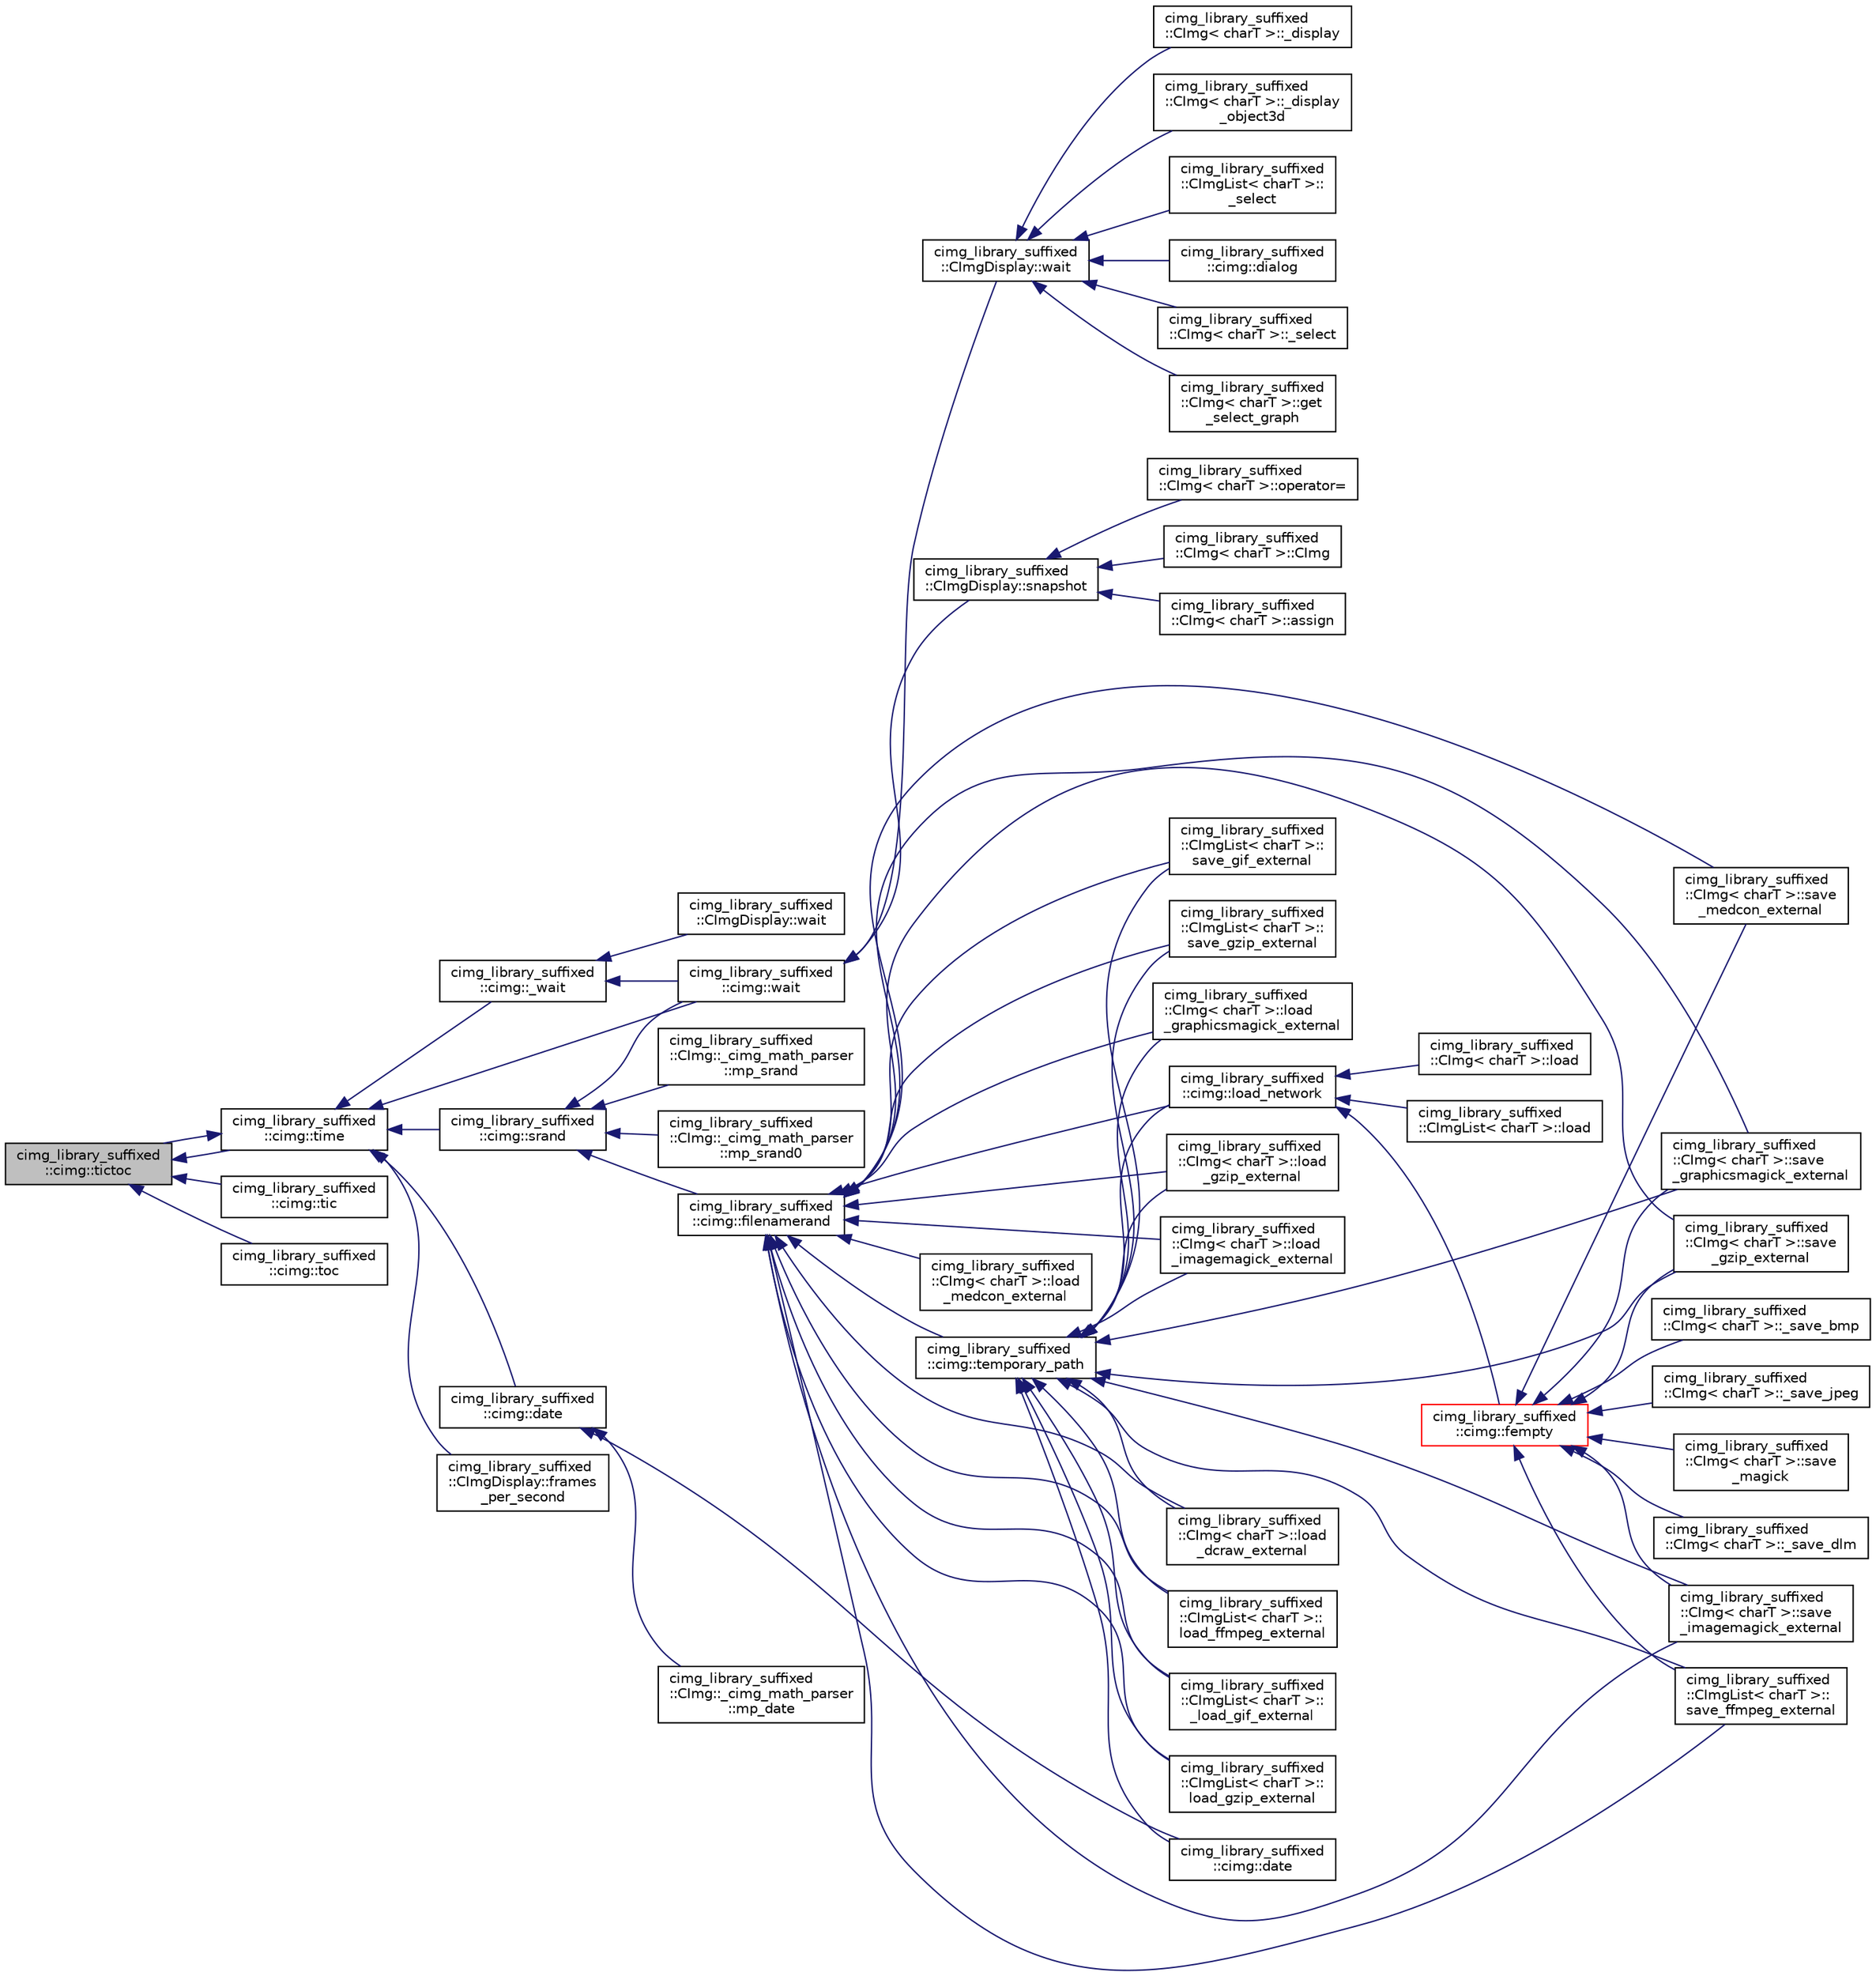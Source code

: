 digraph "cimg_library_suffixed::cimg::tictoc"
{
  edge [fontname="Helvetica",fontsize="10",labelfontname="Helvetica",labelfontsize="10"];
  node [fontname="Helvetica",fontsize="10",shape=record];
  rankdir="LR";
  Node4249 [label="cimg_library_suffixed\l::cimg::tictoc",height=0.2,width=0.4,color="black", fillcolor="grey75", style="filled", fontcolor="black"];
  Node4249 -> Node4250 [dir="back",color="midnightblue",fontsize="10",style="solid",fontname="Helvetica"];
  Node4250 [label="cimg_library_suffixed\l::cimg::time",height=0.2,width=0.4,color="black", fillcolor="white", style="filled",URL="$namespacecimg__library__suffixed_1_1cimg.html#a71a3c7b37befc7a4313dfcdd80271bce",tooltip="Return the value of a system timer, with a millisecond precision. "];
  Node4250 -> Node4251 [dir="back",color="midnightblue",fontsize="10",style="solid",fontname="Helvetica"];
  Node4251 [label="cimg_library_suffixed\l::cimg::_wait",height=0.2,width=0.4,color="black", fillcolor="white", style="filled",URL="$namespacecimg__library__suffixed_1_1cimg.html#a204c82b3ebad23bf1c996e216bbed9ad"];
  Node4251 -> Node4252 [dir="back",color="midnightblue",fontsize="10",style="solid",fontname="Helvetica"];
  Node4252 [label="cimg_library_suffixed\l::cimg::wait",height=0.2,width=0.4,color="black", fillcolor="white", style="filled",URL="$namespacecimg__library__suffixed_1_1cimg.html#a8431f8cf0989f40df3b6ac7d9dc90abd",tooltip="Wait for a given number of milliseconds since the last call to wait(). "];
  Node4252 -> Node4253 [dir="back",color="midnightblue",fontsize="10",style="solid",fontname="Helvetica"];
  Node4253 [label="cimg_library_suffixed\l::CImgDisplay::wait",height=0.2,width=0.4,color="black", fillcolor="white", style="filled",URL="$structcimg__library__suffixed_1_1_c_img_display.html#a6ba54ea916f502d782ccb787ce02ccbd",tooltip="Wait for any user event occuring on the current display. "];
  Node4253 -> Node4254 [dir="back",color="midnightblue",fontsize="10",style="solid",fontname="Helvetica"];
  Node4254 [label="cimg_library_suffixed\l::CImg\< charT \>::_select",height=0.2,width=0.4,color="black", fillcolor="white", style="filled",URL="$structcimg__library__suffixed_1_1_c_img.html#ad9b7141242d0b6e861a8014112ddb5b5"];
  Node4253 -> Node4255 [dir="back",color="midnightblue",fontsize="10",style="solid",fontname="Helvetica"];
  Node4255 [label="cimg_library_suffixed\l::CImg\< charT \>::get\l_select_graph",height=0.2,width=0.4,color="black", fillcolor="white", style="filled",URL="$structcimg__library__suffixed_1_1_c_img.html#a689f47424dc7c548ebfe53e431409199",tooltip="Select sub-graph in a graph. "];
  Node4253 -> Node4256 [dir="back",color="midnightblue",fontsize="10",style="solid",fontname="Helvetica"];
  Node4256 [label="cimg_library_suffixed\l::CImg\< charT \>::_display",height=0.2,width=0.4,color="black", fillcolor="white", style="filled",URL="$structcimg__library__suffixed_1_1_c_img.html#adf9d80c60e82b079056c31cb0fe61faf"];
  Node4253 -> Node4257 [dir="back",color="midnightblue",fontsize="10",style="solid",fontname="Helvetica"];
  Node4257 [label="cimg_library_suffixed\l::CImg\< charT \>::_display\l_object3d",height=0.2,width=0.4,color="black", fillcolor="white", style="filled",URL="$structcimg__library__suffixed_1_1_c_img.html#a8b40db5a9818c3f961a90840b271de6c"];
  Node4253 -> Node4258 [dir="back",color="midnightblue",fontsize="10",style="solid",fontname="Helvetica"];
  Node4258 [label="cimg_library_suffixed\l::CImgList\< charT \>::\l_select",height=0.2,width=0.4,color="black", fillcolor="white", style="filled",URL="$structcimg__library__suffixed_1_1_c_img_list.html#af8a6b01f20b2d459e5abe6b99836ea9a"];
  Node4253 -> Node4259 [dir="back",color="midnightblue",fontsize="10",style="solid",fontname="Helvetica"];
  Node4259 [label="cimg_library_suffixed\l::cimg::dialog",height=0.2,width=0.4,color="black", fillcolor="white", style="filled",URL="$namespacecimg__library__suffixed_1_1cimg.html#a11aed0e6b30d75bf50946ee78d1aed94",tooltip="Display a simple dialog box, and wait for the user&#39;s response. "];
  Node4252 -> Node4260 [dir="back",color="midnightblue",fontsize="10",style="solid",fontname="Helvetica"];
  Node4260 [label="cimg_library_suffixed\l::CImgDisplay::snapshot",height=0.2,width=0.4,color="black", fillcolor="white", style="filled",URL="$structcimg__library__suffixed_1_1_c_img_display.html#a914ee0515249db301dc66275861a6b3e",tooltip="Take a snapshot of the associated window content. "];
  Node4260 -> Node4261 [dir="back",color="midnightblue",fontsize="10",style="solid",fontname="Helvetica"];
  Node4261 [label="cimg_library_suffixed\l::CImg\< charT \>::CImg",height=0.2,width=0.4,color="black", fillcolor="white", style="filled",URL="$structcimg__library__suffixed_1_1_c_img.html#a015159d8cee61c2f2316c3e128470a71",tooltip="Construct image from a display window. "];
  Node4260 -> Node4262 [dir="back",color="midnightblue",fontsize="10",style="solid",fontname="Helvetica"];
  Node4262 [label="cimg_library_suffixed\l::CImg\< charT \>::assign",height=0.2,width=0.4,color="black", fillcolor="white", style="filled",URL="$structcimg__library__suffixed_1_1_c_img.html#a668fe887682e7cbb469409842bb98cd2",tooltip="Construct image from a display window . "];
  Node4260 -> Node4263 [dir="back",color="midnightblue",fontsize="10",style="solid",fontname="Helvetica"];
  Node4263 [label="cimg_library_suffixed\l::CImg\< charT \>::operator=",height=0.2,width=0.4,color="black", fillcolor="white", style="filled",URL="$structcimg__library__suffixed_1_1_c_img.html#a75e18966d8e02a9cee85642038e30a08",tooltip="Copy the content of a display window to the current image instance. "];
  Node4251 -> Node4264 [dir="back",color="midnightblue",fontsize="10",style="solid",fontname="Helvetica"];
  Node4264 [label="cimg_library_suffixed\l::CImgDisplay::wait",height=0.2,width=0.4,color="black", fillcolor="white", style="filled",URL="$structcimg__library__suffixed_1_1_c_img_display.html#a6a6bf6d5a43424d8e9728563dc79aa3f",tooltip="Wait for a given number of milliseconds since the last call to wait(). "];
  Node4250 -> Node4252 [dir="back",color="midnightblue",fontsize="10",style="solid",fontname="Helvetica"];
  Node4250 -> Node4265 [dir="back",color="midnightblue",fontsize="10",style="solid",fontname="Helvetica"];
  Node4265 [label="cimg_library_suffixed\l::cimg::srand",height=0.2,width=0.4,color="black", fillcolor="white", style="filled",URL="$namespacecimg__library__suffixed_1_1cimg.html#ab77520695d7b96687093353c613c410c"];
  Node4265 -> Node4252 [dir="back",color="midnightblue",fontsize="10",style="solid",fontname="Helvetica"];
  Node4265 -> Node4266 [dir="back",color="midnightblue",fontsize="10",style="solid",fontname="Helvetica"];
  Node4266 [label="cimg_library_suffixed\l::cimg::filenamerand",height=0.2,width=0.4,color="black", fillcolor="white", style="filled",URL="$namespacecimg__library__suffixed_1_1cimg.html#ae92216bbc140ed7afef601f72ba2bd81"];
  Node4266 -> Node4267 [dir="back",color="midnightblue",fontsize="10",style="solid",fontname="Helvetica"];
  Node4267 [label="cimg_library_suffixed\l::CImg\< charT \>::load\l_graphicsmagick_external",height=0.2,width=0.4,color="black", fillcolor="white", style="filled",URL="$structcimg__library__suffixed_1_1_c_img.html#a34578e61c66a0046835660bada43e3d6",tooltip="Load image using GraphicsMagick&#39;s external tool &#39;gm&#39;. "];
  Node4266 -> Node4268 [dir="back",color="midnightblue",fontsize="10",style="solid",fontname="Helvetica"];
  Node4268 [label="cimg_library_suffixed\l::CImg\< charT \>::load\l_gzip_external",height=0.2,width=0.4,color="black", fillcolor="white", style="filled",URL="$structcimg__library__suffixed_1_1_c_img.html#a1f1ef95d7faa4c2c7a72d3d347f30dad",tooltip="Load gzipped image file, using external tool &#39;gunzip&#39;. "];
  Node4266 -> Node4269 [dir="back",color="midnightblue",fontsize="10",style="solid",fontname="Helvetica"];
  Node4269 [label="cimg_library_suffixed\l::CImg\< charT \>::load\l_imagemagick_external",height=0.2,width=0.4,color="black", fillcolor="white", style="filled",URL="$structcimg__library__suffixed_1_1_c_img.html#a8278afa0b313d0f3465ef91dabdac549",tooltip="Load image using ImageMagick&#39;s external tool &#39;convert&#39;. "];
  Node4266 -> Node4270 [dir="back",color="midnightblue",fontsize="10",style="solid",fontname="Helvetica"];
  Node4270 [label="cimg_library_suffixed\l::CImg\< charT \>::load\l_medcon_external",height=0.2,width=0.4,color="black", fillcolor="white", style="filled",URL="$structcimg__library__suffixed_1_1_c_img.html#a8306218d5edf273c822113b799fd89cc",tooltip="Load image from a DICOM file, using XMedcon&#39;s external tool &#39;medcon&#39;. "];
  Node4266 -> Node4271 [dir="back",color="midnightblue",fontsize="10",style="solid",fontname="Helvetica"];
  Node4271 [label="cimg_library_suffixed\l::CImg\< charT \>::load\l_dcraw_external",height=0.2,width=0.4,color="black", fillcolor="white", style="filled",URL="$structcimg__library__suffixed_1_1_c_img.html#ae8ee2dbbc634767b37efabe0f0eb7104",tooltip="Load image from a RAW Color Camera file, using external tool &#39;dcraw&#39;. "];
  Node4266 -> Node4272 [dir="back",color="midnightblue",fontsize="10",style="solid",fontname="Helvetica"];
  Node4272 [label="cimg_library_suffixed\l::CImg\< charT \>::save\l_gzip_external",height=0.2,width=0.4,color="black", fillcolor="white", style="filled",URL="$structcimg__library__suffixed_1_1_c_img.html#a53983bb4f1ebe2a817b68029b8c04cb1",tooltip="Save image using gzip external binary. "];
  Node4266 -> Node4273 [dir="back",color="midnightblue",fontsize="10",style="solid",fontname="Helvetica"];
  Node4273 [label="cimg_library_suffixed\l::CImg\< charT \>::save\l_graphicsmagick_external",height=0.2,width=0.4,color="black", fillcolor="white", style="filled",URL="$structcimg__library__suffixed_1_1_c_img.html#a44f125968c20e8c7d833bf7d75c32db6",tooltip="Save image using GraphicsMagick&#39;s external binary. "];
  Node4266 -> Node4274 [dir="back",color="midnightblue",fontsize="10",style="solid",fontname="Helvetica"];
  Node4274 [label="cimg_library_suffixed\l::CImg\< charT \>::save\l_imagemagick_external",height=0.2,width=0.4,color="black", fillcolor="white", style="filled",URL="$structcimg__library__suffixed_1_1_c_img.html#afbf8db949f62c8bd3f2f73ba3d9c1420",tooltip="Save image using ImageMagick&#39;s external binary. "];
  Node4266 -> Node4275 [dir="back",color="midnightblue",fontsize="10",style="solid",fontname="Helvetica"];
  Node4275 [label="cimg_library_suffixed\l::CImg\< charT \>::save\l_medcon_external",height=0.2,width=0.4,color="black", fillcolor="white", style="filled",URL="$structcimg__library__suffixed_1_1_c_img.html#a30d02c3d77fc43c8b5845e92268cdab5",tooltip="Save image as a Dicom file. "];
  Node4266 -> Node4276 [dir="back",color="midnightblue",fontsize="10",style="solid",fontname="Helvetica"];
  Node4276 [label="cimg_library_suffixed\l::CImgList\< charT \>::\lload_ffmpeg_external",height=0.2,width=0.4,color="black", fillcolor="white", style="filled",URL="$structcimg__library__suffixed_1_1_c_img_list.html#aa1c97a6c05ba746d02440eec0ad2e602",tooltip="Load an image from a video file using the external tool &#39;ffmpeg&#39;. "];
  Node4266 -> Node4277 [dir="back",color="midnightblue",fontsize="10",style="solid",fontname="Helvetica"];
  Node4277 [label="cimg_library_suffixed\l::CImgList\< charT \>::\l_load_gif_external",height=0.2,width=0.4,color="black", fillcolor="white", style="filled",URL="$structcimg__library__suffixed_1_1_c_img_list.html#a666592ad2e1ecef3317d060696ebbfaa"];
  Node4266 -> Node4278 [dir="back",color="midnightblue",fontsize="10",style="solid",fontname="Helvetica"];
  Node4278 [label="cimg_library_suffixed\l::CImgList\< charT \>::\lload_gzip_external",height=0.2,width=0.4,color="black", fillcolor="white", style="filled",URL="$structcimg__library__suffixed_1_1_c_img_list.html#aae55e9a79bf2f7e08108dd200f63bf2c",tooltip="Load a gzipped list, using external tool &#39;gunzip&#39;. "];
  Node4266 -> Node4279 [dir="back",color="midnightblue",fontsize="10",style="solid",fontname="Helvetica"];
  Node4279 [label="cimg_library_suffixed\l::CImgList\< charT \>::\lsave_gif_external",height=0.2,width=0.4,color="black", fillcolor="white", style="filled",URL="$structcimg__library__suffixed_1_1_c_img_list.html#a759ef20b53f1e507973dc53fcc2c7bb2",tooltip="Save image sequence as a GIF animated file. "];
  Node4266 -> Node4280 [dir="back",color="midnightblue",fontsize="10",style="solid",fontname="Helvetica"];
  Node4280 [label="cimg_library_suffixed\l::CImgList\< charT \>::\lsave_gzip_external",height=0.2,width=0.4,color="black", fillcolor="white", style="filled",URL="$structcimg__library__suffixed_1_1_c_img_list.html#aad5afe8b913e276dd281255dd787b4ba",tooltip="Save list as a gzipped file, using external tool &#39;gzip&#39;. "];
  Node4266 -> Node4281 [dir="back",color="midnightblue",fontsize="10",style="solid",fontname="Helvetica"];
  Node4281 [label="cimg_library_suffixed\l::CImgList\< charT \>::\lsave_ffmpeg_external",height=0.2,width=0.4,color="black", fillcolor="white", style="filled",URL="$structcimg__library__suffixed_1_1_c_img_list.html#af09a45345581747984f4df0607418f2c",tooltip="Save image sequence, using the external tool &#39;ffmpeg&#39;. "];
  Node4266 -> Node4282 [dir="back",color="midnightblue",fontsize="10",style="solid",fontname="Helvetica"];
  Node4282 [label="cimg_library_suffixed\l::cimg::temporary_path",height=0.2,width=0.4,color="black", fillcolor="white", style="filled",URL="$namespacecimg__library__suffixed_1_1cimg.html#ae9af8e17db04e875db3b45cbe58892d6",tooltip="Get/set path to store temporary files. "];
  Node4282 -> Node4283 [dir="back",color="midnightblue",fontsize="10",style="solid",fontname="Helvetica"];
  Node4283 [label="cimg_library_suffixed\l::cimg::date",height=0.2,width=0.4,color="black", fillcolor="white", style="filled",URL="$namespacecimg__library__suffixed_1_1cimg.html#aac739bf544269324a04504ebe92b93e9",tooltip="Get current local time (single-attribute version). "];
  Node4282 -> Node4267 [dir="back",color="midnightblue",fontsize="10",style="solid",fontname="Helvetica"];
  Node4282 -> Node4268 [dir="back",color="midnightblue",fontsize="10",style="solid",fontname="Helvetica"];
  Node4282 -> Node4269 [dir="back",color="midnightblue",fontsize="10",style="solid",fontname="Helvetica"];
  Node4282 -> Node4271 [dir="back",color="midnightblue",fontsize="10",style="solid",fontname="Helvetica"];
  Node4282 -> Node4272 [dir="back",color="midnightblue",fontsize="10",style="solid",fontname="Helvetica"];
  Node4282 -> Node4273 [dir="back",color="midnightblue",fontsize="10",style="solid",fontname="Helvetica"];
  Node4282 -> Node4274 [dir="back",color="midnightblue",fontsize="10",style="solid",fontname="Helvetica"];
  Node4282 -> Node4276 [dir="back",color="midnightblue",fontsize="10",style="solid",fontname="Helvetica"];
  Node4282 -> Node4277 [dir="back",color="midnightblue",fontsize="10",style="solid",fontname="Helvetica"];
  Node4282 -> Node4278 [dir="back",color="midnightblue",fontsize="10",style="solid",fontname="Helvetica"];
  Node4282 -> Node4279 [dir="back",color="midnightblue",fontsize="10",style="solid",fontname="Helvetica"];
  Node4282 -> Node4280 [dir="back",color="midnightblue",fontsize="10",style="solid",fontname="Helvetica"];
  Node4282 -> Node4281 [dir="back",color="midnightblue",fontsize="10",style="solid",fontname="Helvetica"];
  Node4282 -> Node4284 [dir="back",color="midnightblue",fontsize="10",style="solid",fontname="Helvetica"];
  Node4284 [label="cimg_library_suffixed\l::cimg::load_network",height=0.2,width=0.4,color="black", fillcolor="white", style="filled",URL="$namespacecimg__library__suffixed_1_1cimg.html#a90c05fe6fc049cba75f3a12807e97158",tooltip="Load file from network as a local temporary file. "];
  Node4284 -> Node4285 [dir="back",color="midnightblue",fontsize="10",style="solid",fontname="Helvetica"];
  Node4285 [label="cimg_library_suffixed\l::cimg::fempty",height=0.2,width=0.4,color="red", fillcolor="white", style="filled",URL="$namespacecimg__library__suffixed_1_1cimg.html#a0f3577978081461118330fc3ecd4b9db",tooltip="Create an empty file. "];
  Node4285 -> Node4286 [dir="back",color="midnightblue",fontsize="10",style="solid",fontname="Helvetica"];
  Node4286 [label="cimg_library_suffixed\l::CImg\< charT \>::_save_dlm",height=0.2,width=0.4,color="black", fillcolor="white", style="filled",URL="$structcimg__library__suffixed_1_1_c_img.html#a78929d9b9d2af829f3e3fc576e99b61d"];
  Node4285 -> Node4287 [dir="back",color="midnightblue",fontsize="10",style="solid",fontname="Helvetica"];
  Node4287 [label="cimg_library_suffixed\l::CImg\< charT \>::_save_bmp",height=0.2,width=0.4,color="black", fillcolor="white", style="filled",URL="$structcimg__library__suffixed_1_1_c_img.html#ae9faefb948746c5d646fe5c80f28c4fc"];
  Node4285 -> Node4288 [dir="back",color="midnightblue",fontsize="10",style="solid",fontname="Helvetica"];
  Node4288 [label="cimg_library_suffixed\l::CImg\< charT \>::_save_jpeg",height=0.2,width=0.4,color="black", fillcolor="white", style="filled",URL="$structcimg__library__suffixed_1_1_c_img.html#aa41e292505817af60a4896ed19302304"];
  Node4285 -> Node4289 [dir="back",color="midnightblue",fontsize="10",style="solid",fontname="Helvetica"];
  Node4289 [label="cimg_library_suffixed\l::CImg\< charT \>::save\l_magick",height=0.2,width=0.4,color="black", fillcolor="white", style="filled",URL="$structcimg__library__suffixed_1_1_c_img.html#a6beb63196c9a26f6894e4654f771c1e5",tooltip="Save image, using built-in ImageMagick++ library. "];
  Node4285 -> Node4272 [dir="back",color="midnightblue",fontsize="10",style="solid",fontname="Helvetica"];
  Node4285 -> Node4273 [dir="back",color="midnightblue",fontsize="10",style="solid",fontname="Helvetica"];
  Node4285 -> Node4274 [dir="back",color="midnightblue",fontsize="10",style="solid",fontname="Helvetica"];
  Node4285 -> Node4275 [dir="back",color="midnightblue",fontsize="10",style="solid",fontname="Helvetica"];
  Node4285 -> Node4281 [dir="back",color="midnightblue",fontsize="10",style="solid",fontname="Helvetica"];
  Node4284 -> Node4307 [dir="back",color="midnightblue",fontsize="10",style="solid",fontname="Helvetica"];
  Node4307 [label="cimg_library_suffixed\l::CImg\< charT \>::load",height=0.2,width=0.4,color="black", fillcolor="white", style="filled",URL="$structcimg__library__suffixed_1_1_c_img.html#ae8353b28bfbc5c4421c7adfbb98fe32f",tooltip="Load image from a file. "];
  Node4284 -> Node4308 [dir="back",color="midnightblue",fontsize="10",style="solid",fontname="Helvetica"];
  Node4308 [label="cimg_library_suffixed\l::CImgList\< charT \>::load",height=0.2,width=0.4,color="black", fillcolor="white", style="filled",URL="$structcimg__library__suffixed_1_1_c_img_list.html#a63bd67d8dd2301933df7decb4612916e",tooltip="Load a list from a file. "];
  Node4266 -> Node4284 [dir="back",color="midnightblue",fontsize="10",style="solid",fontname="Helvetica"];
  Node4265 -> Node4309 [dir="back",color="midnightblue",fontsize="10",style="solid",fontname="Helvetica"];
  Node4309 [label="cimg_library_suffixed\l::CImg::_cimg_math_parser\l::mp_srand",height=0.2,width=0.4,color="black", fillcolor="white", style="filled",URL="$structcimg__library__suffixed_1_1_c_img_1_1__cimg__math__parser.html#a79b1c4558e420bb9ba09dd264286aad8"];
  Node4265 -> Node4310 [dir="back",color="midnightblue",fontsize="10",style="solid",fontname="Helvetica"];
  Node4310 [label="cimg_library_suffixed\l::CImg::_cimg_math_parser\l::mp_srand0",height=0.2,width=0.4,color="black", fillcolor="white", style="filled",URL="$structcimg__library__suffixed_1_1_c_img_1_1__cimg__math__parser.html#af7fb3feda25a9780c61545b7a4bc45f6"];
  Node4250 -> Node4311 [dir="back",color="midnightblue",fontsize="10",style="solid",fontname="Helvetica"];
  Node4311 [label="cimg_library_suffixed\l::cimg::date",height=0.2,width=0.4,color="black", fillcolor="white", style="filled",URL="$namespacecimg__library__suffixed_1_1cimg.html#a6b6e28a991c9e426d8cb1c6d1e02849e",tooltip="Get current local time (multiple-attributes version). "];
  Node4311 -> Node4283 [dir="back",color="midnightblue",fontsize="10",style="solid",fontname="Helvetica"];
  Node4311 -> Node4312 [dir="back",color="midnightblue",fontsize="10",style="solid",fontname="Helvetica"];
  Node4312 [label="cimg_library_suffixed\l::CImg::_cimg_math_parser\l::mp_date",height=0.2,width=0.4,color="black", fillcolor="white", style="filled",URL="$structcimg__library__suffixed_1_1_c_img_1_1__cimg__math__parser.html#a7d33acc96b377e03eb46ff759bd91d11"];
  Node4250 -> Node4313 [dir="back",color="midnightblue",fontsize="10",style="solid",fontname="Helvetica"];
  Node4313 [label="cimg_library_suffixed\l::CImgDisplay::frames\l_per_second",height=0.2,width=0.4,color="black", fillcolor="white", style="filled",URL="$structcimg__library__suffixed_1_1_c_img_display.html#ac98fc29fc303ea835a630ab2253cb7b4",tooltip="Return the current refresh rate, in frames per second. "];
  Node4250 -> Node4249 [dir="back",color="midnightblue",fontsize="10",style="solid",fontname="Helvetica"];
  Node4249 -> Node4314 [dir="back",color="midnightblue",fontsize="10",style="solid",fontname="Helvetica"];
  Node4314 [label="cimg_library_suffixed\l::cimg::tic",height=0.2,width=0.4,color="black", fillcolor="white", style="filled",URL="$namespacecimg__library__suffixed_1_1cimg.html#a5bd41788a0caabcc16754f18b3454321",tooltip="Start tic/toc timer for time measurement between code instructions. "];
  Node4249 -> Node4315 [dir="back",color="midnightblue",fontsize="10",style="solid",fontname="Helvetica"];
  Node4315 [label="cimg_library_suffixed\l::cimg::toc",height=0.2,width=0.4,color="black", fillcolor="white", style="filled",URL="$namespacecimg__library__suffixed_1_1cimg.html#affb2a0951f575b9c39b83d0fd836a26d",tooltip="End tic/toc timer and displays elapsed time from last call to tic(). "];
}
